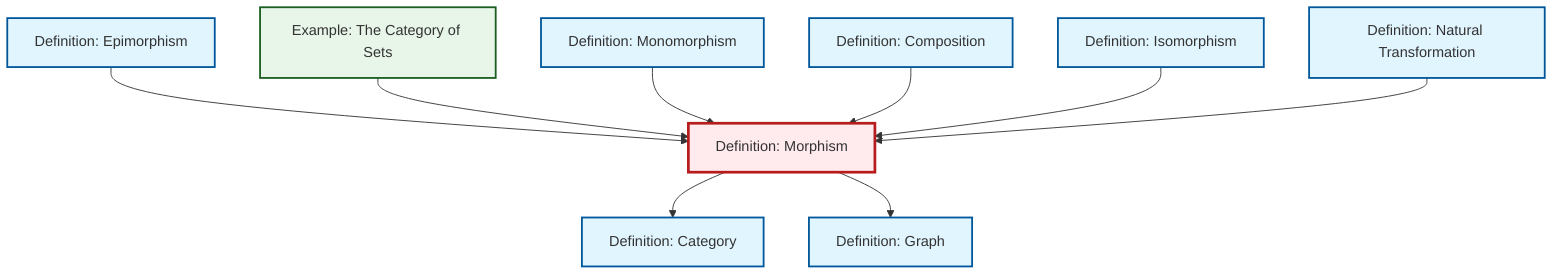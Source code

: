 graph TD
    classDef definition fill:#e1f5fe,stroke:#01579b,stroke-width:2px
    classDef theorem fill:#f3e5f5,stroke:#4a148c,stroke-width:2px
    classDef axiom fill:#fff3e0,stroke:#e65100,stroke-width:2px
    classDef example fill:#e8f5e9,stroke:#1b5e20,stroke-width:2px
    classDef current fill:#ffebee,stroke:#b71c1c,stroke-width:3px
    def-epimorphism["Definition: Epimorphism"]:::definition
    def-natural-transformation["Definition: Natural Transformation"]:::definition
    def-monomorphism["Definition: Monomorphism"]:::definition
    def-composition["Definition: Composition"]:::definition
    def-isomorphism["Definition: Isomorphism"]:::definition
    ex-set-category["Example: The Category of Sets"]:::example
    def-graph["Definition: Graph"]:::definition
    def-category["Definition: Category"]:::definition
    def-morphism["Definition: Morphism"]:::definition
    def-epimorphism --> def-morphism
    ex-set-category --> def-morphism
    def-monomorphism --> def-morphism
    def-morphism --> def-category
    def-composition --> def-morphism
    def-isomorphism --> def-morphism
    def-morphism --> def-graph
    def-natural-transformation --> def-morphism
    class def-morphism current